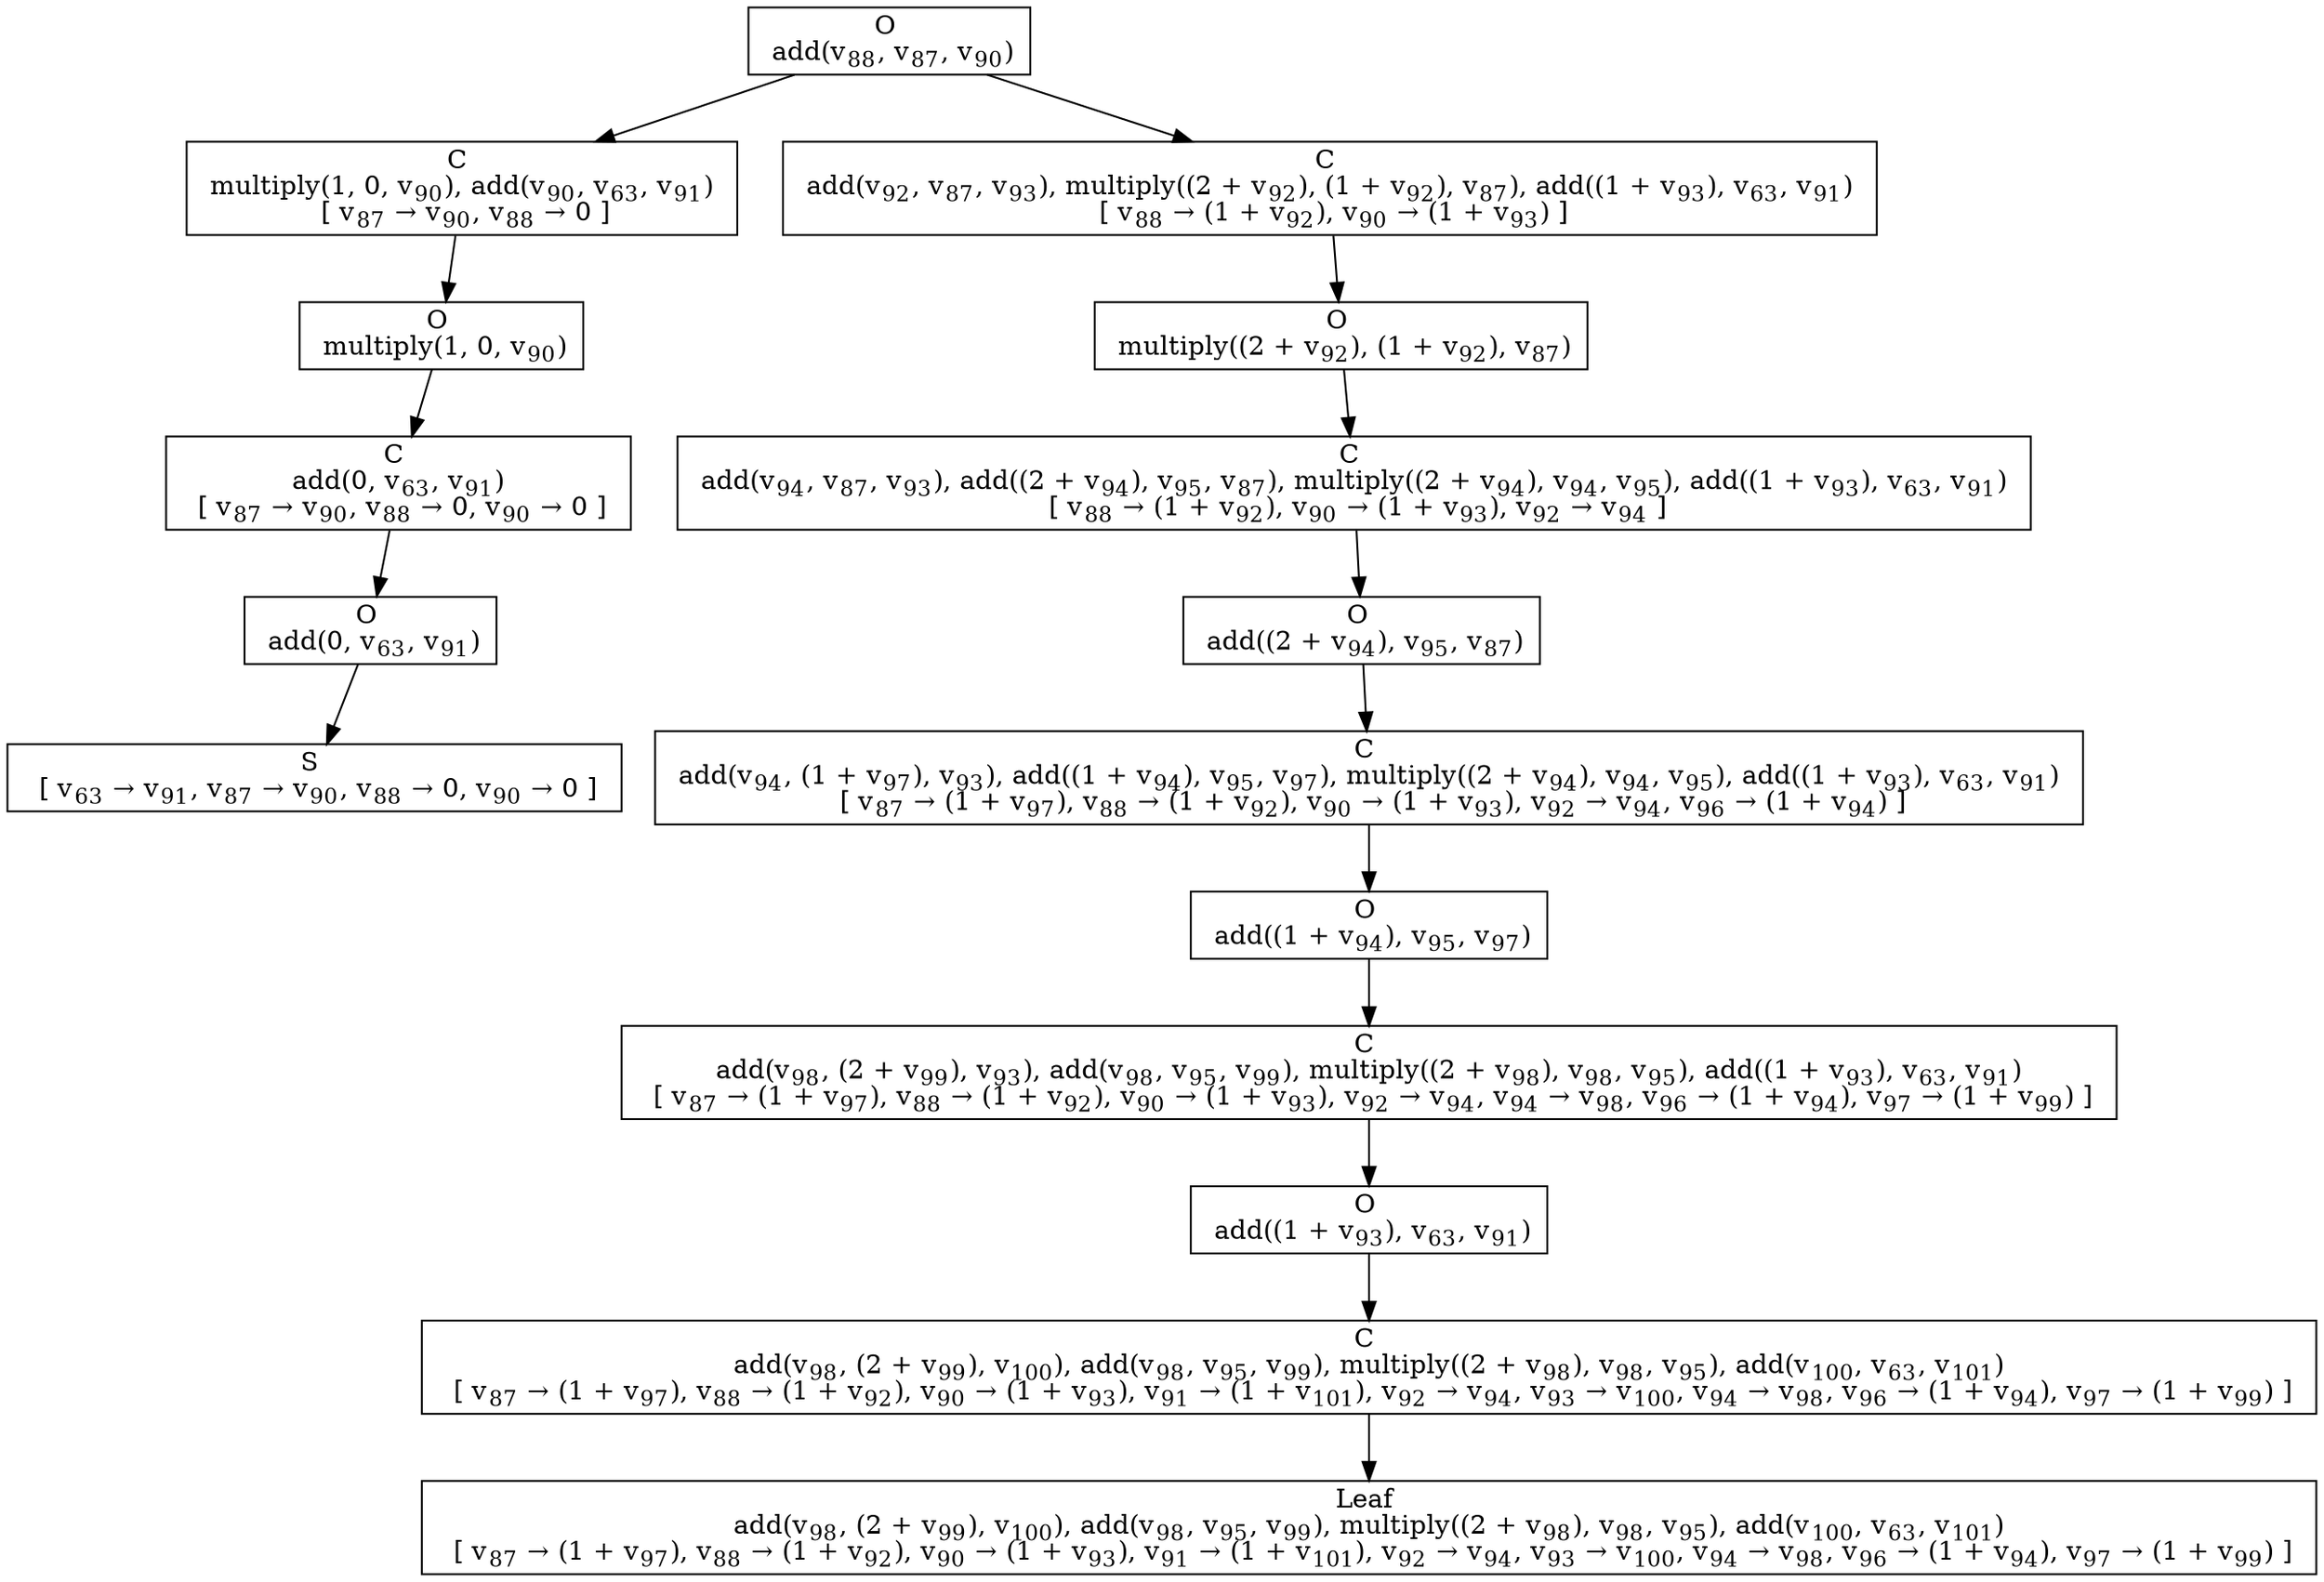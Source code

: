 digraph {
    graph [rankdir=TB
          ,bgcolor=transparent];
    node [shape=box
         ,fillcolor=white
         ,style=filled];
    0 [label=<O <BR/> add(v<SUB>88</SUB>, v<SUB>87</SUB>, v<SUB>90</SUB>)>];
    1 [label=<C <BR/> multiply(1, 0, v<SUB>90</SUB>), add(v<SUB>90</SUB>, v<SUB>63</SUB>, v<SUB>91</SUB>) <BR/>  [ v<SUB>87</SUB> &rarr; v<SUB>90</SUB>, v<SUB>88</SUB> &rarr; 0 ] >];
    2 [label=<C <BR/> add(v<SUB>92</SUB>, v<SUB>87</SUB>, v<SUB>93</SUB>), multiply((2 + v<SUB>92</SUB>), (1 + v<SUB>92</SUB>), v<SUB>87</SUB>), add((1 + v<SUB>93</SUB>), v<SUB>63</SUB>, v<SUB>91</SUB>) <BR/>  [ v<SUB>88</SUB> &rarr; (1 + v<SUB>92</SUB>), v<SUB>90</SUB> &rarr; (1 + v<SUB>93</SUB>) ] >];
    3 [label=<O <BR/> multiply(1, 0, v<SUB>90</SUB>)>];
    4 [label=<C <BR/> add(0, v<SUB>63</SUB>, v<SUB>91</SUB>) <BR/>  [ v<SUB>87</SUB> &rarr; v<SUB>90</SUB>, v<SUB>88</SUB> &rarr; 0, v<SUB>90</SUB> &rarr; 0 ] >];
    5 [label=<O <BR/> add(0, v<SUB>63</SUB>, v<SUB>91</SUB>)>];
    6 [label=<S <BR/>  [ v<SUB>63</SUB> &rarr; v<SUB>91</SUB>, v<SUB>87</SUB> &rarr; v<SUB>90</SUB>, v<SUB>88</SUB> &rarr; 0, v<SUB>90</SUB> &rarr; 0 ] >];
    7 [label=<O <BR/> multiply((2 + v<SUB>92</SUB>), (1 + v<SUB>92</SUB>), v<SUB>87</SUB>)>];
    8 [label=<C <BR/> add(v<SUB>94</SUB>, v<SUB>87</SUB>, v<SUB>93</SUB>), add((2 + v<SUB>94</SUB>), v<SUB>95</SUB>, v<SUB>87</SUB>), multiply((2 + v<SUB>94</SUB>), v<SUB>94</SUB>, v<SUB>95</SUB>), add((1 + v<SUB>93</SUB>), v<SUB>63</SUB>, v<SUB>91</SUB>) <BR/>  [ v<SUB>88</SUB> &rarr; (1 + v<SUB>92</SUB>), v<SUB>90</SUB> &rarr; (1 + v<SUB>93</SUB>), v<SUB>92</SUB> &rarr; v<SUB>94</SUB> ] >];
    9 [label=<O <BR/> add((2 + v<SUB>94</SUB>), v<SUB>95</SUB>, v<SUB>87</SUB>)>];
    10 [label=<C <BR/> add(v<SUB>94</SUB>, (1 + v<SUB>97</SUB>), v<SUB>93</SUB>), add((1 + v<SUB>94</SUB>), v<SUB>95</SUB>, v<SUB>97</SUB>), multiply((2 + v<SUB>94</SUB>), v<SUB>94</SUB>, v<SUB>95</SUB>), add((1 + v<SUB>93</SUB>), v<SUB>63</SUB>, v<SUB>91</SUB>) <BR/>  [ v<SUB>87</SUB> &rarr; (1 + v<SUB>97</SUB>), v<SUB>88</SUB> &rarr; (1 + v<SUB>92</SUB>), v<SUB>90</SUB> &rarr; (1 + v<SUB>93</SUB>), v<SUB>92</SUB> &rarr; v<SUB>94</SUB>, v<SUB>96</SUB> &rarr; (1 + v<SUB>94</SUB>) ] >];
    11 [label=<O <BR/> add((1 + v<SUB>94</SUB>), v<SUB>95</SUB>, v<SUB>97</SUB>)>];
    12 [label=<C <BR/> add(v<SUB>98</SUB>, (2 + v<SUB>99</SUB>), v<SUB>93</SUB>), add(v<SUB>98</SUB>, v<SUB>95</SUB>, v<SUB>99</SUB>), multiply((2 + v<SUB>98</SUB>), v<SUB>98</SUB>, v<SUB>95</SUB>), add((1 + v<SUB>93</SUB>), v<SUB>63</SUB>, v<SUB>91</SUB>) <BR/>  [ v<SUB>87</SUB> &rarr; (1 + v<SUB>97</SUB>), v<SUB>88</SUB> &rarr; (1 + v<SUB>92</SUB>), v<SUB>90</SUB> &rarr; (1 + v<SUB>93</SUB>), v<SUB>92</SUB> &rarr; v<SUB>94</SUB>, v<SUB>94</SUB> &rarr; v<SUB>98</SUB>, v<SUB>96</SUB> &rarr; (1 + v<SUB>94</SUB>), v<SUB>97</SUB> &rarr; (1 + v<SUB>99</SUB>) ] >];
    13 [label=<O <BR/> add((1 + v<SUB>93</SUB>), v<SUB>63</SUB>, v<SUB>91</SUB>)>];
    14 [label=<C <BR/> add(v<SUB>98</SUB>, (2 + v<SUB>99</SUB>), v<SUB>100</SUB>), add(v<SUB>98</SUB>, v<SUB>95</SUB>, v<SUB>99</SUB>), multiply((2 + v<SUB>98</SUB>), v<SUB>98</SUB>, v<SUB>95</SUB>), add(v<SUB>100</SUB>, v<SUB>63</SUB>, v<SUB>101</SUB>) <BR/>  [ v<SUB>87</SUB> &rarr; (1 + v<SUB>97</SUB>), v<SUB>88</SUB> &rarr; (1 + v<SUB>92</SUB>), v<SUB>90</SUB> &rarr; (1 + v<SUB>93</SUB>), v<SUB>91</SUB> &rarr; (1 + v<SUB>101</SUB>), v<SUB>92</SUB> &rarr; v<SUB>94</SUB>, v<SUB>93</SUB> &rarr; v<SUB>100</SUB>, v<SUB>94</SUB> &rarr; v<SUB>98</SUB>, v<SUB>96</SUB> &rarr; (1 + v<SUB>94</SUB>), v<SUB>97</SUB> &rarr; (1 + v<SUB>99</SUB>) ] >];
    15 [label=<Leaf <BR/> add(v<SUB>98</SUB>, (2 + v<SUB>99</SUB>), v<SUB>100</SUB>), add(v<SUB>98</SUB>, v<SUB>95</SUB>, v<SUB>99</SUB>), multiply((2 + v<SUB>98</SUB>), v<SUB>98</SUB>, v<SUB>95</SUB>), add(v<SUB>100</SUB>, v<SUB>63</SUB>, v<SUB>101</SUB>) <BR/>  [ v<SUB>87</SUB> &rarr; (1 + v<SUB>97</SUB>), v<SUB>88</SUB> &rarr; (1 + v<SUB>92</SUB>), v<SUB>90</SUB> &rarr; (1 + v<SUB>93</SUB>), v<SUB>91</SUB> &rarr; (1 + v<SUB>101</SUB>), v<SUB>92</SUB> &rarr; v<SUB>94</SUB>, v<SUB>93</SUB> &rarr; v<SUB>100</SUB>, v<SUB>94</SUB> &rarr; v<SUB>98</SUB>, v<SUB>96</SUB> &rarr; (1 + v<SUB>94</SUB>), v<SUB>97</SUB> &rarr; (1 + v<SUB>99</SUB>) ] >];
    0 -> 1 [label=""];
    0 -> 2 [label=""];
    1 -> 3 [label=""];
    2 -> 7 [label=""];
    3 -> 4 [label=""];
    4 -> 5 [label=""];
    5 -> 6 [label=""];
    7 -> 8 [label=""];
    8 -> 9 [label=""];
    9 -> 10 [label=""];
    10 -> 11 [label=""];
    11 -> 12 [label=""];
    12 -> 13 [label=""];
    13 -> 14 [label=""];
    14 -> 15 [label=""];
}